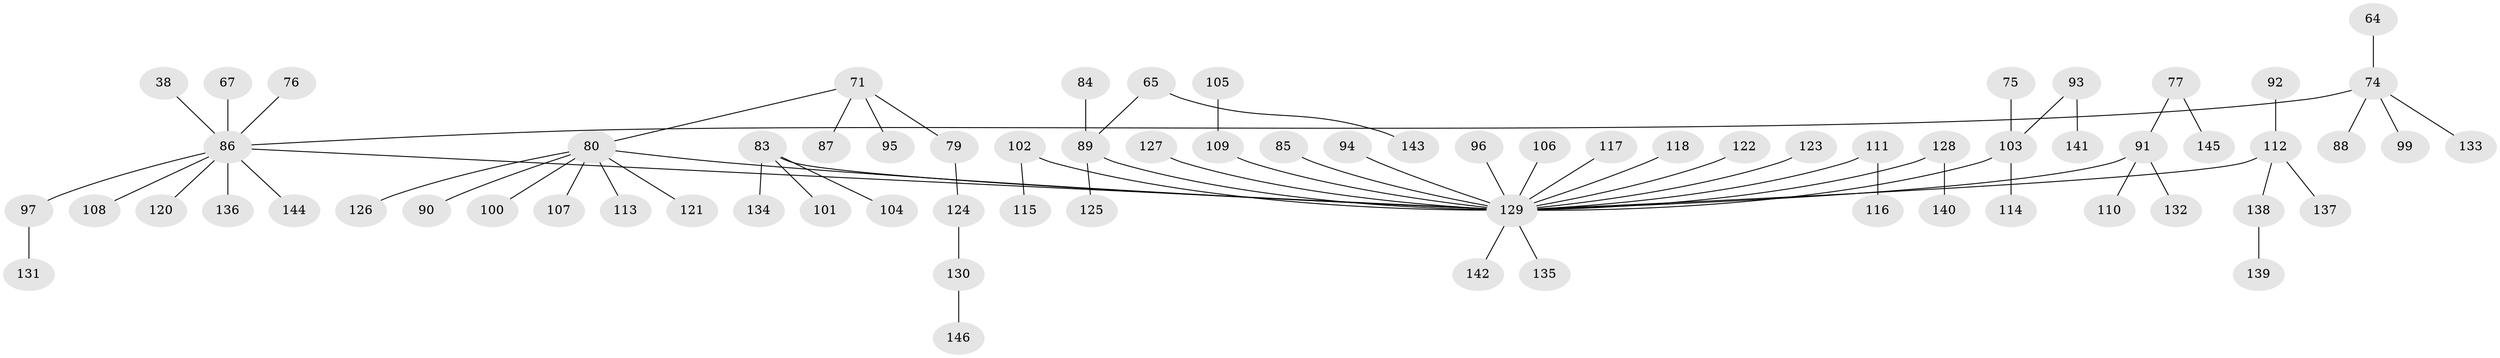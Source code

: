 // original degree distribution, {8: 0.00684931506849315, 4: 0.06164383561643835, 3: 0.14383561643835616, 6: 0.02054794520547945, 5: 0.03424657534246575, 1: 0.5068493150684932, 2: 0.22602739726027396}
// Generated by graph-tools (version 1.1) at 2025/53/03/09/25 04:53:23]
// undirected, 73 vertices, 72 edges
graph export_dot {
graph [start="1"]
  node [color=gray90,style=filled];
  38;
  64;
  65 [super="+53"];
  67;
  71;
  74 [super="+40"];
  75;
  76;
  77;
  79;
  80 [super="+48+50"];
  83;
  84;
  85;
  86 [super="+27+39"];
  87;
  88;
  89 [super="+68+63"];
  90;
  91 [super="+56+59"];
  92;
  93;
  94;
  95;
  96;
  97 [super="+66"];
  99;
  100;
  101;
  102;
  103 [super="+11+42"];
  104;
  105;
  106;
  107;
  108;
  109 [super="+52+98+61"];
  110;
  111;
  112 [super="+41"];
  113;
  114;
  115;
  116;
  117;
  118;
  120;
  121;
  122;
  123;
  124;
  125;
  126;
  127;
  128 [super="+119"];
  129 [super="+26+25+28+31+35+73+49+36+60+78+51+58+69+82+62+70+81"];
  130;
  131;
  132;
  133;
  134;
  135;
  136;
  137;
  138;
  139;
  140;
  141;
  142;
  143;
  144 [super="+24"];
  145;
  146;
  38 -- 86;
  64 -- 74;
  65 -- 143;
  65 -- 89;
  67 -- 86;
  71 -- 79;
  71 -- 87;
  71 -- 95;
  71 -- 80;
  74 -- 88;
  74 -- 99;
  74 -- 133;
  74 -- 86;
  75 -- 103;
  76 -- 86;
  77 -- 145;
  77 -- 91;
  79 -- 124;
  80 -- 100;
  80 -- 113;
  80 -- 121;
  80 -- 90;
  80 -- 107;
  80 -- 126;
  80 -- 129;
  83 -- 101;
  83 -- 104;
  83 -- 134;
  83 -- 129;
  84 -- 89;
  85 -- 129;
  86 -- 120;
  86 -- 129;
  86 -- 136;
  86 -- 97;
  86 -- 108;
  86 -- 144;
  89 -- 125;
  89 -- 129;
  91 -- 132;
  91 -- 129;
  91 -- 110;
  92 -- 112;
  93 -- 141;
  93 -- 103;
  94 -- 129;
  96 -- 129;
  97 -- 131;
  102 -- 115;
  102 -- 129;
  103 -- 114;
  103 -- 129;
  105 -- 109;
  106 -- 129;
  109 -- 129;
  111 -- 116;
  111 -- 129;
  112 -- 129;
  112 -- 137;
  112 -- 138;
  117 -- 129;
  118 -- 129;
  122 -- 129;
  123 -- 129;
  124 -- 130;
  127 -- 129;
  128 -- 129;
  128 -- 140;
  129 -- 142;
  129 -- 135;
  130 -- 146;
  138 -- 139;
}
